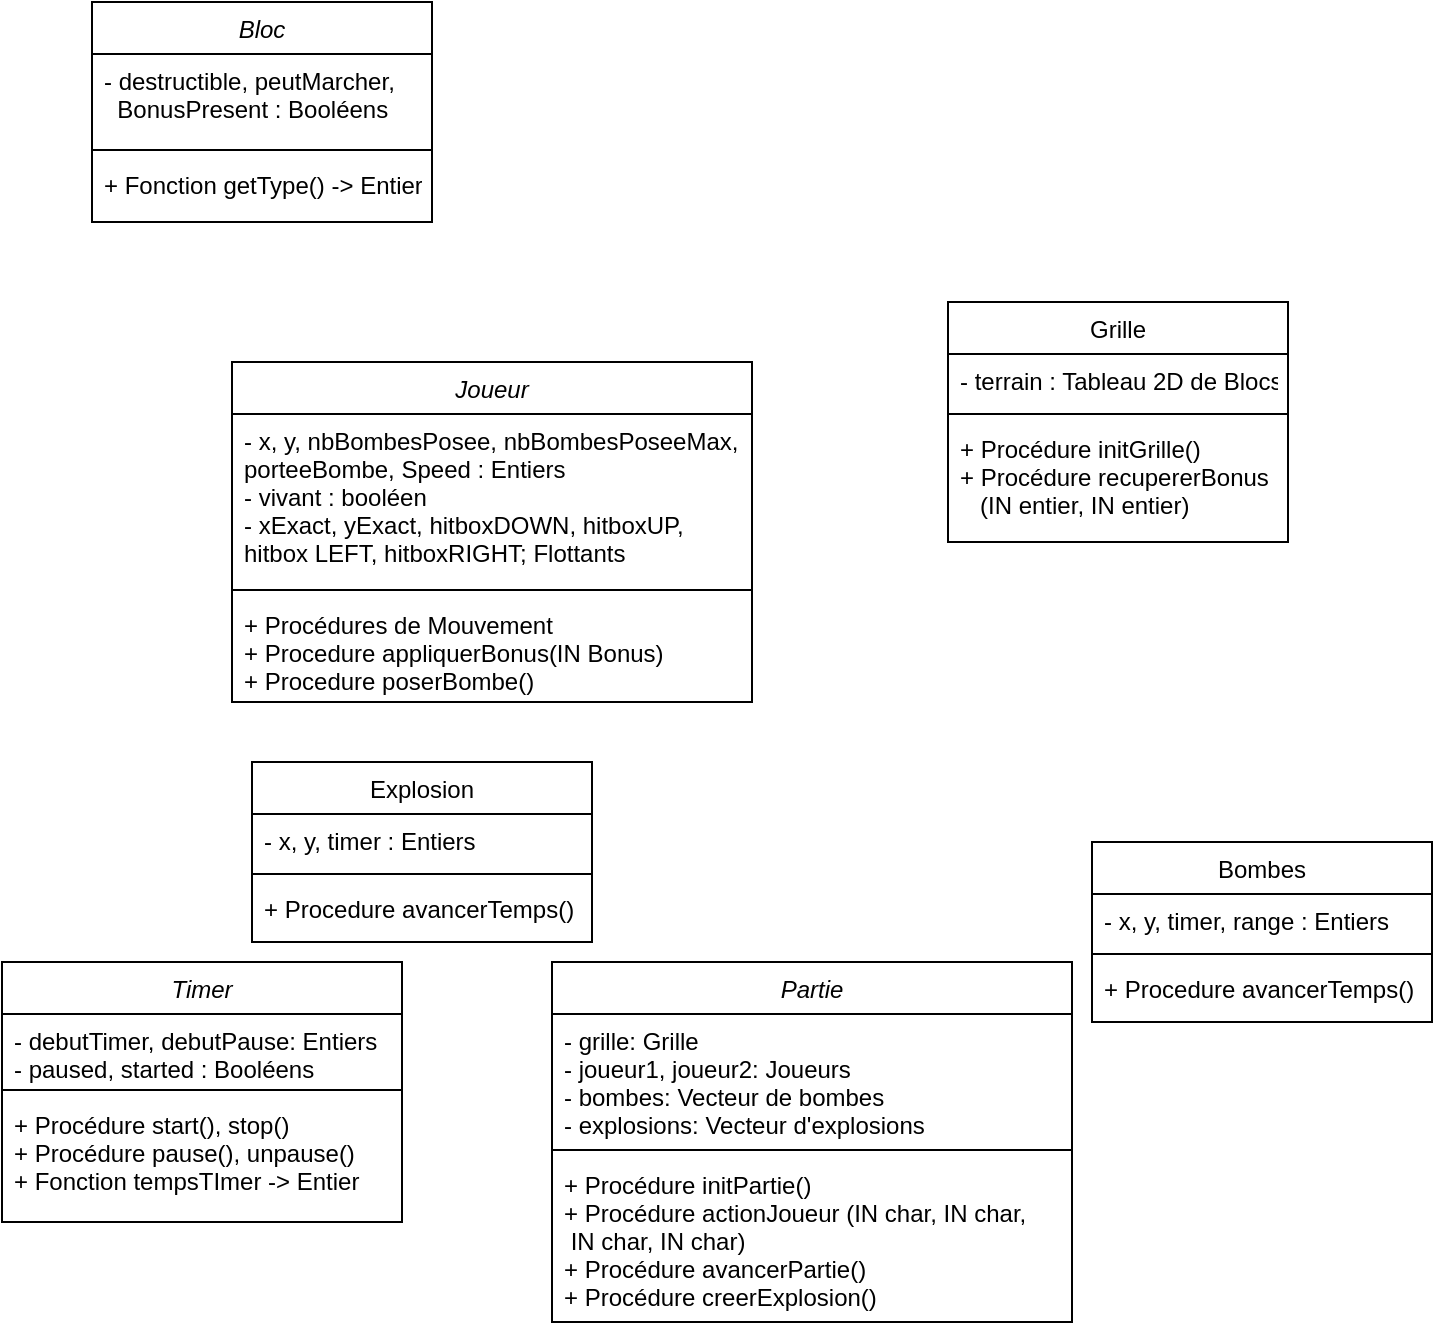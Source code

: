 <mxfile version="24.0.7" type="github">
  <diagram id="C5RBs43oDa-KdzZeNtuy" name="Page-1">
    <mxGraphModel dx="1434" dy="2014" grid="1" gridSize="10" guides="1" tooltips="1" connect="1" arrows="1" fold="1" page="1" pageScale="1" pageWidth="827" pageHeight="1169" math="0" shadow="0">
      <root>
        <mxCell id="WIyWlLk6GJQsqaUBKTNV-0" />
        <mxCell id="WIyWlLk6GJQsqaUBKTNV-1" parent="WIyWlLk6GJQsqaUBKTNV-0" />
        <mxCell id="zkfFHV4jXpPFQw0GAbJ--0" value="Bloc" style="swimlane;fontStyle=2;align=center;verticalAlign=top;childLayout=stackLayout;horizontal=1;startSize=26;horizontalStack=0;resizeParent=1;resizeLast=0;collapsible=1;marginBottom=0;rounded=0;shadow=0;strokeWidth=1;" parent="WIyWlLk6GJQsqaUBKTNV-1" vertex="1">
          <mxGeometry x="90" y="-20" width="170" height="110" as="geometry">
            <mxRectangle x="230" y="140" width="160" height="26" as="alternateBounds" />
          </mxGeometry>
        </mxCell>
        <mxCell id="zkfFHV4jXpPFQw0GAbJ--1" value="- destructible, peutMarcher, &#xa;  BonusPresent : Booléens" style="text;align=left;verticalAlign=top;spacingLeft=4;spacingRight=4;overflow=hidden;rotatable=0;points=[[0,0.5],[1,0.5]];portConstraint=eastwest;" parent="zkfFHV4jXpPFQw0GAbJ--0" vertex="1">
          <mxGeometry y="26" width="170" height="44" as="geometry" />
        </mxCell>
        <mxCell id="zkfFHV4jXpPFQw0GAbJ--4" value="" style="line;html=1;strokeWidth=1;align=left;verticalAlign=middle;spacingTop=-1;spacingLeft=3;spacingRight=3;rotatable=0;labelPosition=right;points=[];portConstraint=eastwest;" parent="zkfFHV4jXpPFQw0GAbJ--0" vertex="1">
          <mxGeometry y="70" width="170" height="8" as="geometry" />
        </mxCell>
        <mxCell id="zkfFHV4jXpPFQw0GAbJ--5" value="+ Fonction getType() -&gt; Entier&#xa;&#xa;" style="text;align=left;verticalAlign=top;spacingLeft=4;spacingRight=4;overflow=hidden;rotatable=0;points=[[0,0.5],[1,0.5]];portConstraint=eastwest;" parent="zkfFHV4jXpPFQw0GAbJ--0" vertex="1">
          <mxGeometry y="78" width="170" height="32" as="geometry" />
        </mxCell>
        <mxCell id="zkfFHV4jXpPFQw0GAbJ--17" value="Explosion&#xa;" style="swimlane;fontStyle=0;align=center;verticalAlign=top;childLayout=stackLayout;horizontal=1;startSize=26;horizontalStack=0;resizeParent=1;resizeLast=0;collapsible=1;marginBottom=0;rounded=0;shadow=0;strokeWidth=1;" parent="WIyWlLk6GJQsqaUBKTNV-1" vertex="1">
          <mxGeometry x="170" y="360" width="170" height="90" as="geometry">
            <mxRectangle x="550" y="140" width="160" height="26" as="alternateBounds" />
          </mxGeometry>
        </mxCell>
        <mxCell id="zkfFHV4jXpPFQw0GAbJ--18" value="- x, y, timer : Entiers&#xa;" style="text;align=left;verticalAlign=top;spacingLeft=4;spacingRight=4;overflow=hidden;rotatable=0;points=[[0,0.5],[1,0.5]];portConstraint=eastwest;" parent="zkfFHV4jXpPFQw0GAbJ--17" vertex="1">
          <mxGeometry y="26" width="170" height="26" as="geometry" />
        </mxCell>
        <mxCell id="zkfFHV4jXpPFQw0GAbJ--23" value="" style="line;html=1;strokeWidth=1;align=left;verticalAlign=middle;spacingTop=-1;spacingLeft=3;spacingRight=3;rotatable=0;labelPosition=right;points=[];portConstraint=eastwest;" parent="zkfFHV4jXpPFQw0GAbJ--17" vertex="1">
          <mxGeometry y="52" width="170" height="8" as="geometry" />
        </mxCell>
        <mxCell id="zkfFHV4jXpPFQw0GAbJ--25" value="+ Procedure avancerTemps()" style="text;align=left;verticalAlign=top;spacingLeft=4;spacingRight=4;overflow=hidden;rotatable=0;points=[[0,0.5],[1,0.5]];portConstraint=eastwest;" parent="zkfFHV4jXpPFQw0GAbJ--17" vertex="1">
          <mxGeometry y="60" width="170" height="30" as="geometry" />
        </mxCell>
        <mxCell id="et78Vev0laqg13iQECiE-1" value="Grille" style="swimlane;fontStyle=0;align=center;verticalAlign=top;childLayout=stackLayout;horizontal=1;startSize=26;horizontalStack=0;resizeParent=1;resizeLast=0;collapsible=1;marginBottom=0;rounded=0;shadow=0;strokeWidth=1;" parent="WIyWlLk6GJQsqaUBKTNV-1" vertex="1">
          <mxGeometry x="518" y="130" width="170" height="120" as="geometry">
            <mxRectangle x="550" y="140" width="160" height="26" as="alternateBounds" />
          </mxGeometry>
        </mxCell>
        <mxCell id="et78Vev0laqg13iQECiE-2" value="- terrain : Tableau 2D de Blocs" style="text;align=left;verticalAlign=top;spacingLeft=4;spacingRight=4;overflow=hidden;rotatable=0;points=[[0,0.5],[1,0.5]];portConstraint=eastwest;" parent="et78Vev0laqg13iQECiE-1" vertex="1">
          <mxGeometry y="26" width="170" height="26" as="geometry" />
        </mxCell>
        <mxCell id="et78Vev0laqg13iQECiE-3" value="" style="line;html=1;strokeWidth=1;align=left;verticalAlign=middle;spacingTop=-1;spacingLeft=3;spacingRight=3;rotatable=0;labelPosition=right;points=[];portConstraint=eastwest;" parent="et78Vev0laqg13iQECiE-1" vertex="1">
          <mxGeometry y="52" width="170" height="8" as="geometry" />
        </mxCell>
        <mxCell id="et78Vev0laqg13iQECiE-4" value="+ Procédure initGrille()&#xa;+ Procédure recupererBonus &#xa;   (IN entier, IN entier)&#xa;&#xa;&#xa;" style="text;align=left;verticalAlign=top;spacingLeft=4;spacingRight=4;overflow=hidden;rotatable=0;points=[[0,0.5],[1,0.5]];portConstraint=eastwest;" parent="et78Vev0laqg13iQECiE-1" vertex="1">
          <mxGeometry y="60" width="170" height="60" as="geometry" />
        </mxCell>
        <mxCell id="et78Vev0laqg13iQECiE-5" value="Bombes" style="swimlane;fontStyle=0;align=center;verticalAlign=top;childLayout=stackLayout;horizontal=1;startSize=26;horizontalStack=0;resizeParent=1;resizeLast=0;collapsible=1;marginBottom=0;rounded=0;shadow=0;strokeWidth=1;" parent="WIyWlLk6GJQsqaUBKTNV-1" vertex="1">
          <mxGeometry x="590" y="400" width="170" height="90" as="geometry">
            <mxRectangle x="550" y="140" width="160" height="26" as="alternateBounds" />
          </mxGeometry>
        </mxCell>
        <mxCell id="et78Vev0laqg13iQECiE-6" value="- x, y, timer, range : Entiers&#xa;" style="text;align=left;verticalAlign=top;spacingLeft=4;spacingRight=4;overflow=hidden;rotatable=0;points=[[0,0.5],[1,0.5]];portConstraint=eastwest;" parent="et78Vev0laqg13iQECiE-5" vertex="1">
          <mxGeometry y="26" width="170" height="26" as="geometry" />
        </mxCell>
        <mxCell id="et78Vev0laqg13iQECiE-7" value="" style="line;html=1;strokeWidth=1;align=left;verticalAlign=middle;spacingTop=-1;spacingLeft=3;spacingRight=3;rotatable=0;labelPosition=right;points=[];portConstraint=eastwest;" parent="et78Vev0laqg13iQECiE-5" vertex="1">
          <mxGeometry y="52" width="170" height="8" as="geometry" />
        </mxCell>
        <mxCell id="et78Vev0laqg13iQECiE-8" value="+ Procedure avancerTemps()" style="text;align=left;verticalAlign=top;spacingLeft=4;spacingRight=4;overflow=hidden;rotatable=0;points=[[0,0.5],[1,0.5]];portConstraint=eastwest;" parent="et78Vev0laqg13iQECiE-5" vertex="1">
          <mxGeometry y="60" width="170" height="30" as="geometry" />
        </mxCell>
        <mxCell id="4cU0Xez6peSsNXHhx049-1" value="Joueur" style="swimlane;fontStyle=2;align=center;verticalAlign=top;childLayout=stackLayout;horizontal=1;startSize=26;horizontalStack=0;resizeParent=1;resizeLast=0;collapsible=1;marginBottom=0;rounded=0;shadow=0;strokeWidth=1;" vertex="1" parent="WIyWlLk6GJQsqaUBKTNV-1">
          <mxGeometry x="160" y="160" width="260" height="170" as="geometry">
            <mxRectangle x="230" y="140" width="160" height="26" as="alternateBounds" />
          </mxGeometry>
        </mxCell>
        <mxCell id="4cU0Xez6peSsNXHhx049-2" value="- x, y, nbBombesPosee, nbBombesPoseeMax, &#xa;porteeBombe, Speed : Entiers&#xa;- vivant : booléen&#xa;- xExact, yExact, hitboxDOWN, hitboxUP, &#xa;hitbox LEFT, hitboxRIGHT; Flottants&#xa;" style="text;align=left;verticalAlign=top;spacingLeft=4;spacingRight=4;overflow=hidden;rotatable=0;points=[[0,0.5],[1,0.5]];portConstraint=eastwest;" vertex="1" parent="4cU0Xez6peSsNXHhx049-1">
          <mxGeometry y="26" width="260" height="84" as="geometry" />
        </mxCell>
        <mxCell id="4cU0Xez6peSsNXHhx049-3" value="" style="line;html=1;strokeWidth=1;align=left;verticalAlign=middle;spacingTop=-1;spacingLeft=3;spacingRight=3;rotatable=0;labelPosition=right;points=[];portConstraint=eastwest;" vertex="1" parent="4cU0Xez6peSsNXHhx049-1">
          <mxGeometry y="110" width="260" height="8" as="geometry" />
        </mxCell>
        <mxCell id="4cU0Xez6peSsNXHhx049-4" value="+ Procédures de Mouvement&#xa;+ Procedure appliquerBonus(IN Bonus)&#xa;+ Procedure poserBombe()&#xa;" style="text;align=left;verticalAlign=top;spacingLeft=4;spacingRight=4;overflow=hidden;rotatable=0;points=[[0,0.5],[1,0.5]];portConstraint=eastwest;" vertex="1" parent="4cU0Xez6peSsNXHhx049-1">
          <mxGeometry y="118" width="260" height="52" as="geometry" />
        </mxCell>
        <mxCell id="4cU0Xez6peSsNXHhx049-5" value="Partie" style="swimlane;fontStyle=2;align=center;verticalAlign=top;childLayout=stackLayout;horizontal=1;startSize=26;horizontalStack=0;resizeParent=1;resizeLast=0;collapsible=1;marginBottom=0;rounded=0;shadow=0;strokeWidth=1;" vertex="1" parent="WIyWlLk6GJQsqaUBKTNV-1">
          <mxGeometry x="320" y="460" width="260" height="180" as="geometry">
            <mxRectangle x="320" y="460" width="160" height="26" as="alternateBounds" />
          </mxGeometry>
        </mxCell>
        <mxCell id="4cU0Xez6peSsNXHhx049-6" value="- grille: Grille&#xa;- joueur1, joueur2: Joueurs&#xa;- bombes: Vecteur de bombes&#xa;- explosions: Vecteur d&#39;explosions&#xa;&#xa;" style="text;align=left;verticalAlign=top;spacingLeft=4;spacingRight=4;overflow=hidden;rotatable=0;points=[[0,0.5],[1,0.5]];portConstraint=eastwest;" vertex="1" parent="4cU0Xez6peSsNXHhx049-5">
          <mxGeometry y="26" width="260" height="64" as="geometry" />
        </mxCell>
        <mxCell id="4cU0Xez6peSsNXHhx049-7" value="" style="line;html=1;strokeWidth=1;align=left;verticalAlign=middle;spacingTop=-1;spacingLeft=3;spacingRight=3;rotatable=0;labelPosition=right;points=[];portConstraint=eastwest;" vertex="1" parent="4cU0Xez6peSsNXHhx049-5">
          <mxGeometry y="90" width="260" height="8" as="geometry" />
        </mxCell>
        <mxCell id="4cU0Xez6peSsNXHhx049-8" value="+ Procédure initPartie()&#xa;+ Procédure actionJoueur (IN char, IN char,&#xa; IN char, IN char)&#xa;+ Procédure avancerPartie()&#xa;+ Procédure creerExplosion()&#xa; &#xa;&#xa;" style="text;align=left;verticalAlign=top;spacingLeft=4;spacingRight=4;overflow=hidden;rotatable=0;points=[[0,0.5],[1,0.5]];portConstraint=eastwest;" vertex="1" parent="4cU0Xez6peSsNXHhx049-5">
          <mxGeometry y="98" width="260" height="82" as="geometry" />
        </mxCell>
        <mxCell id="4cU0Xez6peSsNXHhx049-9" value="Timer" style="swimlane;fontStyle=2;align=center;verticalAlign=top;childLayout=stackLayout;horizontal=1;startSize=26;horizontalStack=0;resizeParent=1;resizeLast=0;collapsible=1;marginBottom=0;rounded=0;shadow=0;strokeWidth=1;" vertex="1" parent="WIyWlLk6GJQsqaUBKTNV-1">
          <mxGeometry x="45" y="460" width="200" height="130" as="geometry">
            <mxRectangle x="320" y="460" width="160" height="26" as="alternateBounds" />
          </mxGeometry>
        </mxCell>
        <mxCell id="4cU0Xez6peSsNXHhx049-10" value="- debutTimer, debutPause: Entiers&#xa;- paused, started : Booléens&#xa;&#xa;&#xa;" style="text;align=left;verticalAlign=top;spacingLeft=4;spacingRight=4;overflow=hidden;rotatable=0;points=[[0,0.5],[1,0.5]];portConstraint=eastwest;" vertex="1" parent="4cU0Xez6peSsNXHhx049-9">
          <mxGeometry y="26" width="200" height="34" as="geometry" />
        </mxCell>
        <mxCell id="4cU0Xez6peSsNXHhx049-11" value="" style="line;html=1;strokeWidth=1;align=left;verticalAlign=middle;spacingTop=-1;spacingLeft=3;spacingRight=3;rotatable=0;labelPosition=right;points=[];portConstraint=eastwest;" vertex="1" parent="4cU0Xez6peSsNXHhx049-9">
          <mxGeometry y="60" width="200" height="8" as="geometry" />
        </mxCell>
        <mxCell id="4cU0Xez6peSsNXHhx049-12" value="+ Procédure start(), stop()&#xa;+ Procédure pause(), unpause()&#xa;+ Fonction tempsTImer -&gt; Entier&#xa; &#xa;&#xa;" style="text;align=left;verticalAlign=top;spacingLeft=4;spacingRight=4;overflow=hidden;rotatable=0;points=[[0,0.5],[1,0.5]];portConstraint=eastwest;" vertex="1" parent="4cU0Xez6peSsNXHhx049-9">
          <mxGeometry y="68" width="200" height="52" as="geometry" />
        </mxCell>
      </root>
    </mxGraphModel>
  </diagram>
</mxfile>
